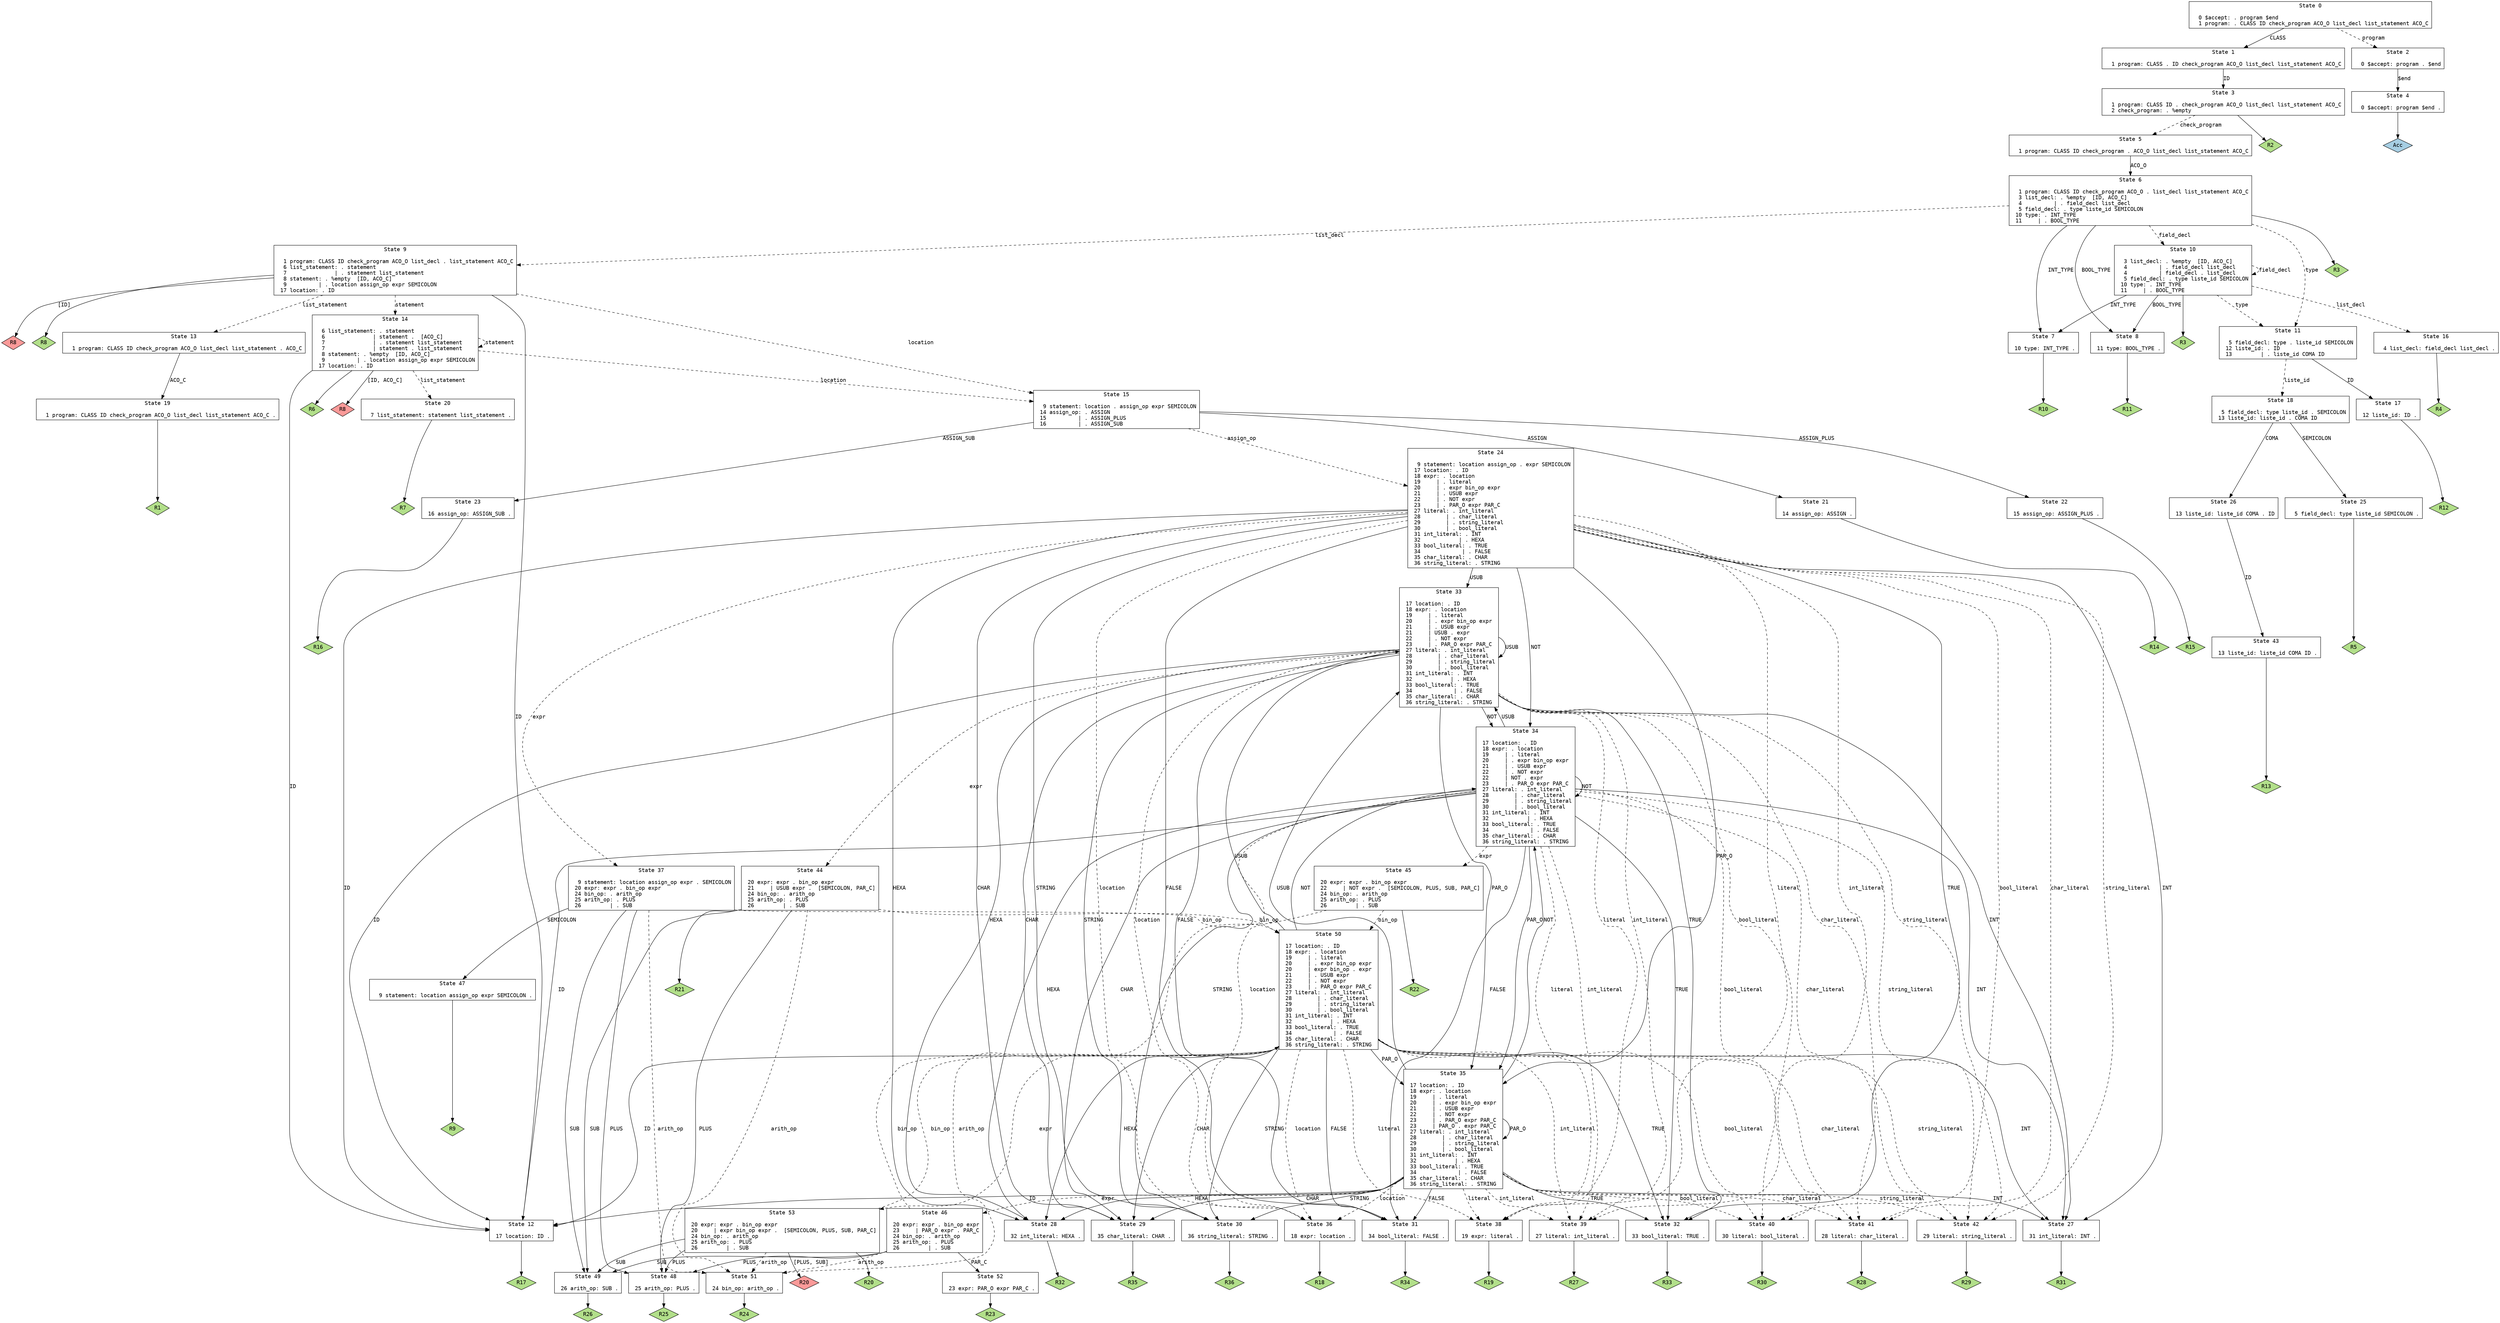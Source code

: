 // Generated by GNU Bison 3.0.4.
// Report bugs to <bug-bison@gnu.org>.
// Home page: <http://www.gnu.org/software/bison/>.

digraph "src/compilateur.y"
{
  node [fontname = courier, shape = box, colorscheme = paired6]
  edge [fontname = courier]

  0 [label="State 0\n\l  0 $accept: . program $end\l  1 program: . CLASS ID check_program ACO_O list_decl list_statement ACO_C\l"]
  0 -> 1 [style=solid label="CLASS"]
  0 -> 2 [style=dashed label="program"]
  1 [label="State 1\n\l  1 program: CLASS . ID check_program ACO_O list_decl list_statement ACO_C\l"]
  1 -> 3 [style=solid label="ID"]
  2 [label="State 2\n\l  0 $accept: program . $end\l"]
  2 -> 4 [style=solid label="$end"]
  3 [label="State 3\n\l  1 program: CLASS ID . check_program ACO_O list_decl list_statement ACO_C\l  2 check_program: . %empty\l"]
  3 -> 5 [style=dashed label="check_program"]
  3 -> "3R2" [style=solid]
 "3R2" [label="R2", fillcolor=3, shape=diamond, style=filled]
  4 [label="State 4\n\l  0 $accept: program $end .\l"]
  4 -> "4R0" [style=solid]
 "4R0" [label="Acc", fillcolor=1, shape=diamond, style=filled]
  5 [label="State 5\n\l  1 program: CLASS ID check_program . ACO_O list_decl list_statement ACO_C\l"]
  5 -> 6 [style=solid label="ACO_O"]
  6 [label="State 6\n\l  1 program: CLASS ID check_program ACO_O . list_decl list_statement ACO_C\l  3 list_decl: . %empty  [ID, ACO_C]\l  4          | . field_decl list_decl\l  5 field_decl: . type liste_id SEMICOLON\l 10 type: . INT_TYPE\l 11     | . BOOL_TYPE\l"]
  6 -> 7 [style=solid label="INT_TYPE"]
  6 -> 8 [style=solid label="BOOL_TYPE"]
  6 -> 9 [style=dashed label="list_decl"]
  6 -> 10 [style=dashed label="field_decl"]
  6 -> 11 [style=dashed label="type"]
  6 -> "6R3" [style=solid]
 "6R3" [label="R3", fillcolor=3, shape=diamond, style=filled]
  7 [label="State 7\n\l 10 type: INT_TYPE .\l"]
  7 -> "7R10" [style=solid]
 "7R10" [label="R10", fillcolor=3, shape=diamond, style=filled]
  8 [label="State 8\n\l 11 type: BOOL_TYPE .\l"]
  8 -> "8R11" [style=solid]
 "8R11" [label="R11", fillcolor=3, shape=diamond, style=filled]
  9 [label="State 9\n\l  1 program: CLASS ID check_program ACO_O list_decl . list_statement ACO_C\l  6 list_statement: . statement\l  7               | . statement list_statement\l  8 statement: . %empty  [ID, ACO_C]\l  9          | . location assign_op expr SEMICOLON\l 17 location: . ID\l"]
  9 -> 12 [style=solid label="ID"]
  9 -> 13 [style=dashed label="list_statement"]
  9 -> 14 [style=dashed label="statement"]
  9 -> 15 [style=dashed label="location"]
  9 -> "9R8d" [label="[ID]", style=solid]
 "9R8d" [label="R8", fillcolor=5, shape=diamond, style=filled]
  9 -> "9R8" [style=solid]
 "9R8" [label="R8", fillcolor=3, shape=diamond, style=filled]
  10 [label="State 10\n\l  3 list_decl: . %empty  [ID, ACO_C]\l  4          | . field_decl list_decl\l  4          | field_decl . list_decl\l  5 field_decl: . type liste_id SEMICOLON\l 10 type: . INT_TYPE\l 11     | . BOOL_TYPE\l"]
  10 -> 7 [style=solid label="INT_TYPE"]
  10 -> 8 [style=solid label="BOOL_TYPE"]
  10 -> 16 [style=dashed label="list_decl"]
  10 -> 10 [style=dashed label="field_decl"]
  10 -> 11 [style=dashed label="type"]
  10 -> "10R3" [style=solid]
 "10R3" [label="R3", fillcolor=3, shape=diamond, style=filled]
  11 [label="State 11\n\l  5 field_decl: type . liste_id SEMICOLON\l 12 liste_id: . ID\l 13         | . liste_id COMA ID\l"]
  11 -> 17 [style=solid label="ID"]
  11 -> 18 [style=dashed label="liste_id"]
  12 [label="State 12\n\l 17 location: ID .\l"]
  12 -> "12R17" [style=solid]
 "12R17" [label="R17", fillcolor=3, shape=diamond, style=filled]
  13 [label="State 13\n\l  1 program: CLASS ID check_program ACO_O list_decl list_statement . ACO_C\l"]
  13 -> 19 [style=solid label="ACO_C"]
  14 [label="State 14\n\l  6 list_statement: . statement\l  6               | statement .  [ACO_C]\l  7               | . statement list_statement\l  7               | statement . list_statement\l  8 statement: . %empty  [ID, ACO_C]\l  9          | . location assign_op expr SEMICOLON\l 17 location: . ID\l"]
  14 -> 12 [style=solid label="ID"]
  14 -> 20 [style=dashed label="list_statement"]
  14 -> 14 [style=dashed label="statement"]
  14 -> 15 [style=dashed label="location"]
  14 -> "14R6" [style=solid]
 "14R6" [label="R6", fillcolor=3, shape=diamond, style=filled]
  14 -> "14R8d" [label="[ID, ACO_C]", style=solid]
 "14R8d" [label="R8", fillcolor=5, shape=diamond, style=filled]
  15 [label="State 15\n\l  9 statement: location . assign_op expr SEMICOLON\l 14 assign_op: . ASSIGN\l 15          | . ASSIGN_PLUS\l 16          | . ASSIGN_SUB\l"]
  15 -> 21 [style=solid label="ASSIGN"]
  15 -> 22 [style=solid label="ASSIGN_PLUS"]
  15 -> 23 [style=solid label="ASSIGN_SUB"]
  15 -> 24 [style=dashed label="assign_op"]
  16 [label="State 16\n\l  4 list_decl: field_decl list_decl .\l"]
  16 -> "16R4" [style=solid]
 "16R4" [label="R4", fillcolor=3, shape=diamond, style=filled]
  17 [label="State 17\n\l 12 liste_id: ID .\l"]
  17 -> "17R12" [style=solid]
 "17R12" [label="R12", fillcolor=3, shape=diamond, style=filled]
  18 [label="State 18\n\l  5 field_decl: type liste_id . SEMICOLON\l 13 liste_id: liste_id . COMA ID\l"]
  18 -> 25 [style=solid label="SEMICOLON"]
  18 -> 26 [style=solid label="COMA"]
  19 [label="State 19\n\l  1 program: CLASS ID check_program ACO_O list_decl list_statement ACO_C .\l"]
  19 -> "19R1" [style=solid]
 "19R1" [label="R1", fillcolor=3, shape=diamond, style=filled]
  20 [label="State 20\n\l  7 list_statement: statement list_statement .\l"]
  20 -> "20R7" [style=solid]
 "20R7" [label="R7", fillcolor=3, shape=diamond, style=filled]
  21 [label="State 21\n\l 14 assign_op: ASSIGN .\l"]
  21 -> "21R14" [style=solid]
 "21R14" [label="R14", fillcolor=3, shape=diamond, style=filled]
  22 [label="State 22\n\l 15 assign_op: ASSIGN_PLUS .\l"]
  22 -> "22R15" [style=solid]
 "22R15" [label="R15", fillcolor=3, shape=diamond, style=filled]
  23 [label="State 23\n\l 16 assign_op: ASSIGN_SUB .\l"]
  23 -> "23R16" [style=solid]
 "23R16" [label="R16", fillcolor=3, shape=diamond, style=filled]
  24 [label="State 24\n\l  9 statement: location assign_op . expr SEMICOLON\l 17 location: . ID\l 18 expr: . location\l 19     | . literal\l 20     | . expr bin_op expr\l 21     | . USUB expr\l 22     | . NOT expr\l 23     | . PAR_O expr PAR_C\l 27 literal: . int_literal\l 28        | . char_literal\l 29        | . string_literal\l 30        | . bool_literal\l 31 int_literal: . INT\l 32            | . HEXA\l 33 bool_literal: . TRUE\l 34             | . FALSE\l 35 char_literal: . CHAR\l 36 string_literal: . STRING\l"]
  24 -> 12 [style=solid label="ID"]
  24 -> 27 [style=solid label="INT"]
  24 -> 28 [style=solid label="HEXA"]
  24 -> 29 [style=solid label="CHAR"]
  24 -> 30 [style=solid label="STRING"]
  24 -> 31 [style=solid label="FALSE"]
  24 -> 32 [style=solid label="TRUE"]
  24 -> 33 [style=solid label="USUB"]
  24 -> 34 [style=solid label="NOT"]
  24 -> 35 [style=solid label="PAR_O"]
  24 -> 36 [style=dashed label="location"]
  24 -> 37 [style=dashed label="expr"]
  24 -> 38 [style=dashed label="literal"]
  24 -> 39 [style=dashed label="int_literal"]
  24 -> 40 [style=dashed label="bool_literal"]
  24 -> 41 [style=dashed label="char_literal"]
  24 -> 42 [style=dashed label="string_literal"]
  25 [label="State 25\n\l  5 field_decl: type liste_id SEMICOLON .\l"]
  25 -> "25R5" [style=solid]
 "25R5" [label="R5", fillcolor=3, shape=diamond, style=filled]
  26 [label="State 26\n\l 13 liste_id: liste_id COMA . ID\l"]
  26 -> 43 [style=solid label="ID"]
  27 [label="State 27\n\l 31 int_literal: INT .\l"]
  27 -> "27R31" [style=solid]
 "27R31" [label="R31", fillcolor=3, shape=diamond, style=filled]
  28 [label="State 28\n\l 32 int_literal: HEXA .\l"]
  28 -> "28R32" [style=solid]
 "28R32" [label="R32", fillcolor=3, shape=diamond, style=filled]
  29 [label="State 29\n\l 35 char_literal: CHAR .\l"]
  29 -> "29R35" [style=solid]
 "29R35" [label="R35", fillcolor=3, shape=diamond, style=filled]
  30 [label="State 30\n\l 36 string_literal: STRING .\l"]
  30 -> "30R36" [style=solid]
 "30R36" [label="R36", fillcolor=3, shape=diamond, style=filled]
  31 [label="State 31\n\l 34 bool_literal: FALSE .\l"]
  31 -> "31R34" [style=solid]
 "31R34" [label="R34", fillcolor=3, shape=diamond, style=filled]
  32 [label="State 32\n\l 33 bool_literal: TRUE .\l"]
  32 -> "32R33" [style=solid]
 "32R33" [label="R33", fillcolor=3, shape=diamond, style=filled]
  33 [label="State 33\n\l 17 location: . ID\l 18 expr: . location\l 19     | . literal\l 20     | . expr bin_op expr\l 21     | . USUB expr\l 21     | USUB . expr\l 22     | . NOT expr\l 23     | . PAR_O expr PAR_C\l 27 literal: . int_literal\l 28        | . char_literal\l 29        | . string_literal\l 30        | . bool_literal\l 31 int_literal: . INT\l 32            | . HEXA\l 33 bool_literal: . TRUE\l 34             | . FALSE\l 35 char_literal: . CHAR\l 36 string_literal: . STRING\l"]
  33 -> 12 [style=solid label="ID"]
  33 -> 27 [style=solid label="INT"]
  33 -> 28 [style=solid label="HEXA"]
  33 -> 29 [style=solid label="CHAR"]
  33 -> 30 [style=solid label="STRING"]
  33 -> 31 [style=solid label="FALSE"]
  33 -> 32 [style=solid label="TRUE"]
  33 -> 33 [style=solid label="USUB"]
  33 -> 34 [style=solid label="NOT"]
  33 -> 35 [style=solid label="PAR_O"]
  33 -> 36 [style=dashed label="location"]
  33 -> 44 [style=dashed label="expr"]
  33 -> 38 [style=dashed label="literal"]
  33 -> 39 [style=dashed label="int_literal"]
  33 -> 40 [style=dashed label="bool_literal"]
  33 -> 41 [style=dashed label="char_literal"]
  33 -> 42 [style=dashed label="string_literal"]
  34 [label="State 34\n\l 17 location: . ID\l 18 expr: . location\l 19     | . literal\l 20     | . expr bin_op expr\l 21     | . USUB expr\l 22     | . NOT expr\l 22     | NOT . expr\l 23     | . PAR_O expr PAR_C\l 27 literal: . int_literal\l 28        | . char_literal\l 29        | . string_literal\l 30        | . bool_literal\l 31 int_literal: . INT\l 32            | . HEXA\l 33 bool_literal: . TRUE\l 34             | . FALSE\l 35 char_literal: . CHAR\l 36 string_literal: . STRING\l"]
  34 -> 12 [style=solid label="ID"]
  34 -> 27 [style=solid label="INT"]
  34 -> 28 [style=solid label="HEXA"]
  34 -> 29 [style=solid label="CHAR"]
  34 -> 30 [style=solid label="STRING"]
  34 -> 31 [style=solid label="FALSE"]
  34 -> 32 [style=solid label="TRUE"]
  34 -> 33 [style=solid label="USUB"]
  34 -> 34 [style=solid label="NOT"]
  34 -> 35 [style=solid label="PAR_O"]
  34 -> 36 [style=dashed label="location"]
  34 -> 45 [style=dashed label="expr"]
  34 -> 38 [style=dashed label="literal"]
  34 -> 39 [style=dashed label="int_literal"]
  34 -> 40 [style=dashed label="bool_literal"]
  34 -> 41 [style=dashed label="char_literal"]
  34 -> 42 [style=dashed label="string_literal"]
  35 [label="State 35\n\l 17 location: . ID\l 18 expr: . location\l 19     | . literal\l 20     | . expr bin_op expr\l 21     | . USUB expr\l 22     | . NOT expr\l 23     | . PAR_O expr PAR_C\l 23     | PAR_O . expr PAR_C\l 27 literal: . int_literal\l 28        | . char_literal\l 29        | . string_literal\l 30        | . bool_literal\l 31 int_literal: . INT\l 32            | . HEXA\l 33 bool_literal: . TRUE\l 34             | . FALSE\l 35 char_literal: . CHAR\l 36 string_literal: . STRING\l"]
  35 -> 12 [style=solid label="ID"]
  35 -> 27 [style=solid label="INT"]
  35 -> 28 [style=solid label="HEXA"]
  35 -> 29 [style=solid label="CHAR"]
  35 -> 30 [style=solid label="STRING"]
  35 -> 31 [style=solid label="FALSE"]
  35 -> 32 [style=solid label="TRUE"]
  35 -> 33 [style=solid label="USUB"]
  35 -> 34 [style=solid label="NOT"]
  35 -> 35 [style=solid label="PAR_O"]
  35 -> 36 [style=dashed label="location"]
  35 -> 46 [style=dashed label="expr"]
  35 -> 38 [style=dashed label="literal"]
  35 -> 39 [style=dashed label="int_literal"]
  35 -> 40 [style=dashed label="bool_literal"]
  35 -> 41 [style=dashed label="char_literal"]
  35 -> 42 [style=dashed label="string_literal"]
  36 [label="State 36\n\l 18 expr: location .\l"]
  36 -> "36R18" [style=solid]
 "36R18" [label="R18", fillcolor=3, shape=diamond, style=filled]
  37 [label="State 37\n\l  9 statement: location assign_op expr . SEMICOLON\l 20 expr: expr . bin_op expr\l 24 bin_op: . arith_op\l 25 arith_op: . PLUS\l 26         | . SUB\l"]
  37 -> 47 [style=solid label="SEMICOLON"]
  37 -> 48 [style=solid label="PLUS"]
  37 -> 49 [style=solid label="SUB"]
  37 -> 50 [style=dashed label="bin_op"]
  37 -> 51 [style=dashed label="arith_op"]
  38 [label="State 38\n\l 19 expr: literal .\l"]
  38 -> "38R19" [style=solid]
 "38R19" [label="R19", fillcolor=3, shape=diamond, style=filled]
  39 [label="State 39\n\l 27 literal: int_literal .\l"]
  39 -> "39R27" [style=solid]
 "39R27" [label="R27", fillcolor=3, shape=diamond, style=filled]
  40 [label="State 40\n\l 30 literal: bool_literal .\l"]
  40 -> "40R30" [style=solid]
 "40R30" [label="R30", fillcolor=3, shape=diamond, style=filled]
  41 [label="State 41\n\l 28 literal: char_literal .\l"]
  41 -> "41R28" [style=solid]
 "41R28" [label="R28", fillcolor=3, shape=diamond, style=filled]
  42 [label="State 42\n\l 29 literal: string_literal .\l"]
  42 -> "42R29" [style=solid]
 "42R29" [label="R29", fillcolor=3, shape=diamond, style=filled]
  43 [label="State 43\n\l 13 liste_id: liste_id COMA ID .\l"]
  43 -> "43R13" [style=solid]
 "43R13" [label="R13", fillcolor=3, shape=diamond, style=filled]
  44 [label="State 44\n\l 20 expr: expr . bin_op expr\l 21     | USUB expr .  [SEMICOLON, PAR_C]\l 24 bin_op: . arith_op\l 25 arith_op: . PLUS\l 26         | . SUB\l"]
  44 -> 48 [style=solid label="PLUS"]
  44 -> 49 [style=solid label="SUB"]
  44 -> 50 [style=dashed label="bin_op"]
  44 -> 51 [style=dashed label="arith_op"]
  44 -> "44R21" [style=solid]
 "44R21" [label="R21", fillcolor=3, shape=diamond, style=filled]
  45 [label="State 45\n\l 20 expr: expr . bin_op expr\l 22     | NOT expr .  [SEMICOLON, PLUS, SUB, PAR_C]\l 24 bin_op: . arith_op\l 25 arith_op: . PLUS\l 26         | . SUB\l"]
  45 -> 50 [style=dashed label="bin_op"]
  45 -> 51 [style=dashed label="arith_op"]
  45 -> "45R22" [style=solid]
 "45R22" [label="R22", fillcolor=3, shape=diamond, style=filled]
  46 [label="State 46\n\l 20 expr: expr . bin_op expr\l 23     | PAR_O expr . PAR_C\l 24 bin_op: . arith_op\l 25 arith_op: . PLUS\l 26         | . SUB\l"]
  46 -> 48 [style=solid label="PLUS"]
  46 -> 49 [style=solid label="SUB"]
  46 -> 52 [style=solid label="PAR_C"]
  46 -> 50 [style=dashed label="bin_op"]
  46 -> 51 [style=dashed label="arith_op"]
  47 [label="State 47\n\l  9 statement: location assign_op expr SEMICOLON .\l"]
  47 -> "47R9" [style=solid]
 "47R9" [label="R9", fillcolor=3, shape=diamond, style=filled]
  48 [label="State 48\n\l 25 arith_op: PLUS .\l"]
  48 -> "48R25" [style=solid]
 "48R25" [label="R25", fillcolor=3, shape=diamond, style=filled]
  49 [label="State 49\n\l 26 arith_op: SUB .\l"]
  49 -> "49R26" [style=solid]
 "49R26" [label="R26", fillcolor=3, shape=diamond, style=filled]
  50 [label="State 50\n\l 17 location: . ID\l 18 expr: . location\l 19     | . literal\l 20     | . expr bin_op expr\l 20     | expr bin_op . expr\l 21     | . USUB expr\l 22     | . NOT expr\l 23     | . PAR_O expr PAR_C\l 27 literal: . int_literal\l 28        | . char_literal\l 29        | . string_literal\l 30        | . bool_literal\l 31 int_literal: . INT\l 32            | . HEXA\l 33 bool_literal: . TRUE\l 34             | . FALSE\l 35 char_literal: . CHAR\l 36 string_literal: . STRING\l"]
  50 -> 12 [style=solid label="ID"]
  50 -> 27 [style=solid label="INT"]
  50 -> 28 [style=solid label="HEXA"]
  50 -> 29 [style=solid label="CHAR"]
  50 -> 30 [style=solid label="STRING"]
  50 -> 31 [style=solid label="FALSE"]
  50 -> 32 [style=solid label="TRUE"]
  50 -> 33 [style=solid label="USUB"]
  50 -> 34 [style=solid label="NOT"]
  50 -> 35 [style=solid label="PAR_O"]
  50 -> 36 [style=dashed label="location"]
  50 -> 53 [style=dashed label="expr"]
  50 -> 38 [style=dashed label="literal"]
  50 -> 39 [style=dashed label="int_literal"]
  50 -> 40 [style=dashed label="bool_literal"]
  50 -> 41 [style=dashed label="char_literal"]
  50 -> 42 [style=dashed label="string_literal"]
  51 [label="State 51\n\l 24 bin_op: arith_op .\l"]
  51 -> "51R24" [style=solid]
 "51R24" [label="R24", fillcolor=3, shape=diamond, style=filled]
  52 [label="State 52\n\l 23 expr: PAR_O expr PAR_C .\l"]
  52 -> "52R23" [style=solid]
 "52R23" [label="R23", fillcolor=3, shape=diamond, style=filled]
  53 [label="State 53\n\l 20 expr: expr . bin_op expr\l 20     | expr bin_op expr .  [SEMICOLON, PLUS, SUB, PAR_C]\l 24 bin_op: . arith_op\l 25 arith_op: . PLUS\l 26         | . SUB\l"]
  53 -> 48 [style=solid label="PLUS"]
  53 -> 49 [style=solid label="SUB"]
  53 -> 50 [style=dashed label="bin_op"]
  53 -> 51 [style=dashed label="arith_op"]
  53 -> "53R20d" [label="[PLUS, SUB]", style=solid]
 "53R20d" [label="R20", fillcolor=5, shape=diamond, style=filled]
  53 -> "53R20" [style=solid]
 "53R20" [label="R20", fillcolor=3, shape=diamond, style=filled]
}
